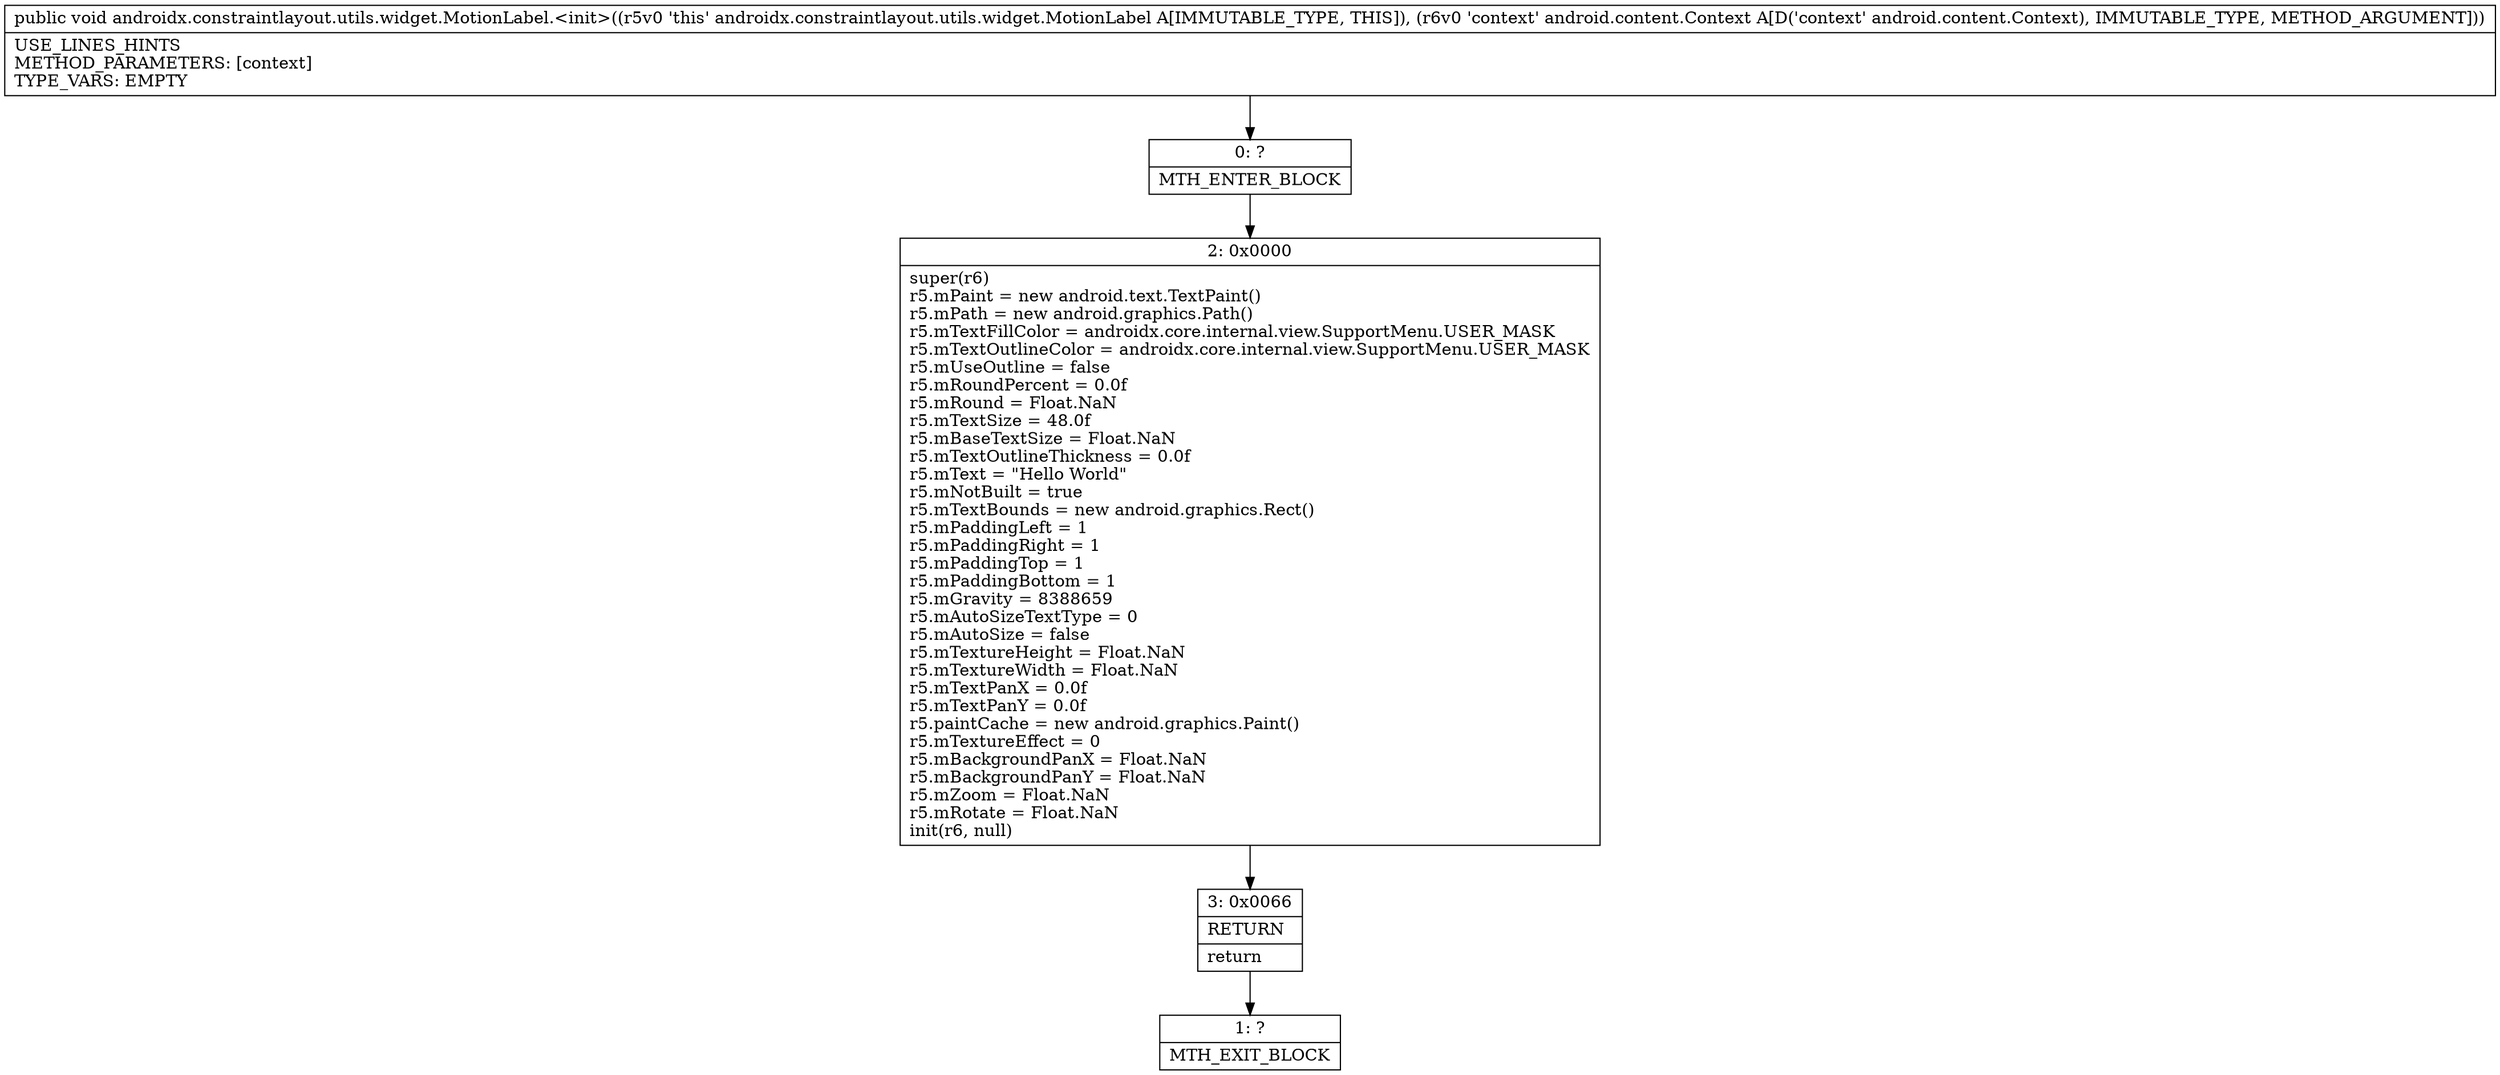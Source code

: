 digraph "CFG forandroidx.constraintlayout.utils.widget.MotionLabel.\<init\>(Landroid\/content\/Context;)V" {
Node_0 [shape=record,label="{0\:\ ?|MTH_ENTER_BLOCK\l}"];
Node_2 [shape=record,label="{2\:\ 0x0000|super(r6)\lr5.mPaint = new android.text.TextPaint()\lr5.mPath = new android.graphics.Path()\lr5.mTextFillColor = androidx.core.internal.view.SupportMenu.USER_MASK\lr5.mTextOutlineColor = androidx.core.internal.view.SupportMenu.USER_MASK\lr5.mUseOutline = false\lr5.mRoundPercent = 0.0f\lr5.mRound = Float.NaN\lr5.mTextSize = 48.0f\lr5.mBaseTextSize = Float.NaN\lr5.mTextOutlineThickness = 0.0f\lr5.mText = \"Hello World\"\lr5.mNotBuilt = true\lr5.mTextBounds = new android.graphics.Rect()\lr5.mPaddingLeft = 1\lr5.mPaddingRight = 1\lr5.mPaddingTop = 1\lr5.mPaddingBottom = 1\lr5.mGravity = 8388659\lr5.mAutoSizeTextType = 0\lr5.mAutoSize = false\lr5.mTextureHeight = Float.NaN\lr5.mTextureWidth = Float.NaN\lr5.mTextPanX = 0.0f\lr5.mTextPanY = 0.0f\lr5.paintCache = new android.graphics.Paint()\lr5.mTextureEffect = 0\lr5.mBackgroundPanX = Float.NaN\lr5.mBackgroundPanY = Float.NaN\lr5.mZoom = Float.NaN\lr5.mRotate = Float.NaN\linit(r6, null)\l}"];
Node_3 [shape=record,label="{3\:\ 0x0066|RETURN\l|return\l}"];
Node_1 [shape=record,label="{1\:\ ?|MTH_EXIT_BLOCK\l}"];
MethodNode[shape=record,label="{public void androidx.constraintlayout.utils.widget.MotionLabel.\<init\>((r5v0 'this' androidx.constraintlayout.utils.widget.MotionLabel A[IMMUTABLE_TYPE, THIS]), (r6v0 'context' android.content.Context A[D('context' android.content.Context), IMMUTABLE_TYPE, METHOD_ARGUMENT]))  | USE_LINES_HINTS\lMETHOD_PARAMETERS: [context]\lTYPE_VARS: EMPTY\l}"];
MethodNode -> Node_0;Node_0 -> Node_2;
Node_2 -> Node_3;
Node_3 -> Node_1;
}

